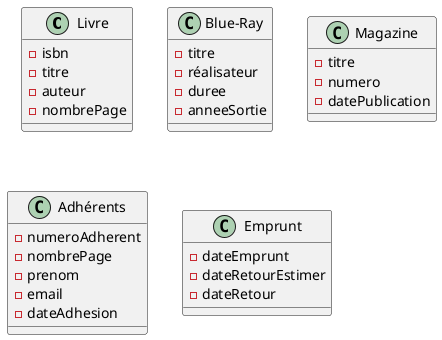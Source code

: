 @startuml

class Livre {
- isbn
- titre
- auteur
- nombrePage
}

class Blue-Ray {
- titre
- réalisateur
- duree
- anneeSortie
}

class Magazine {
- titre
- numero
- datePublication
}

class Adhérents {
- numeroAdherent
- nombrePage
- prenom
- email
- dateAdhesion
}

class Emprunt {
- dateEmprunt
- dateRetourEstimer
- dateRetour

}

@enduml
